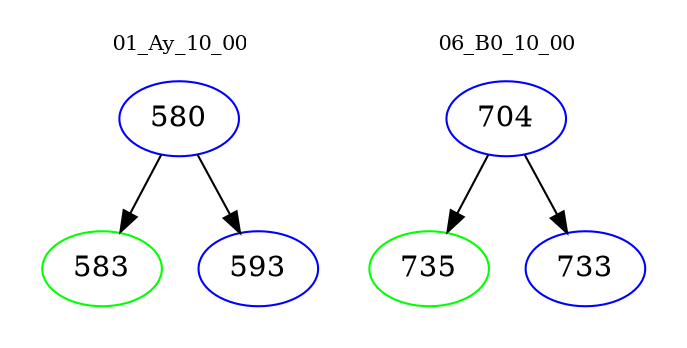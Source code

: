 digraph{
subgraph cluster_0 {
color = white
label = "01_Ay_10_00";
fontsize=10;
T0_580 [label="580", color="blue"]
T0_580 -> T0_583 [color="black"]
T0_583 [label="583", color="green"]
T0_580 -> T0_593 [color="black"]
T0_593 [label="593", color="blue"]
}
subgraph cluster_1 {
color = white
label = "06_B0_10_00";
fontsize=10;
T1_704 [label="704", color="blue"]
T1_704 -> T1_735 [color="black"]
T1_735 [label="735", color="green"]
T1_704 -> T1_733 [color="black"]
T1_733 [label="733", color="blue"]
}
}
